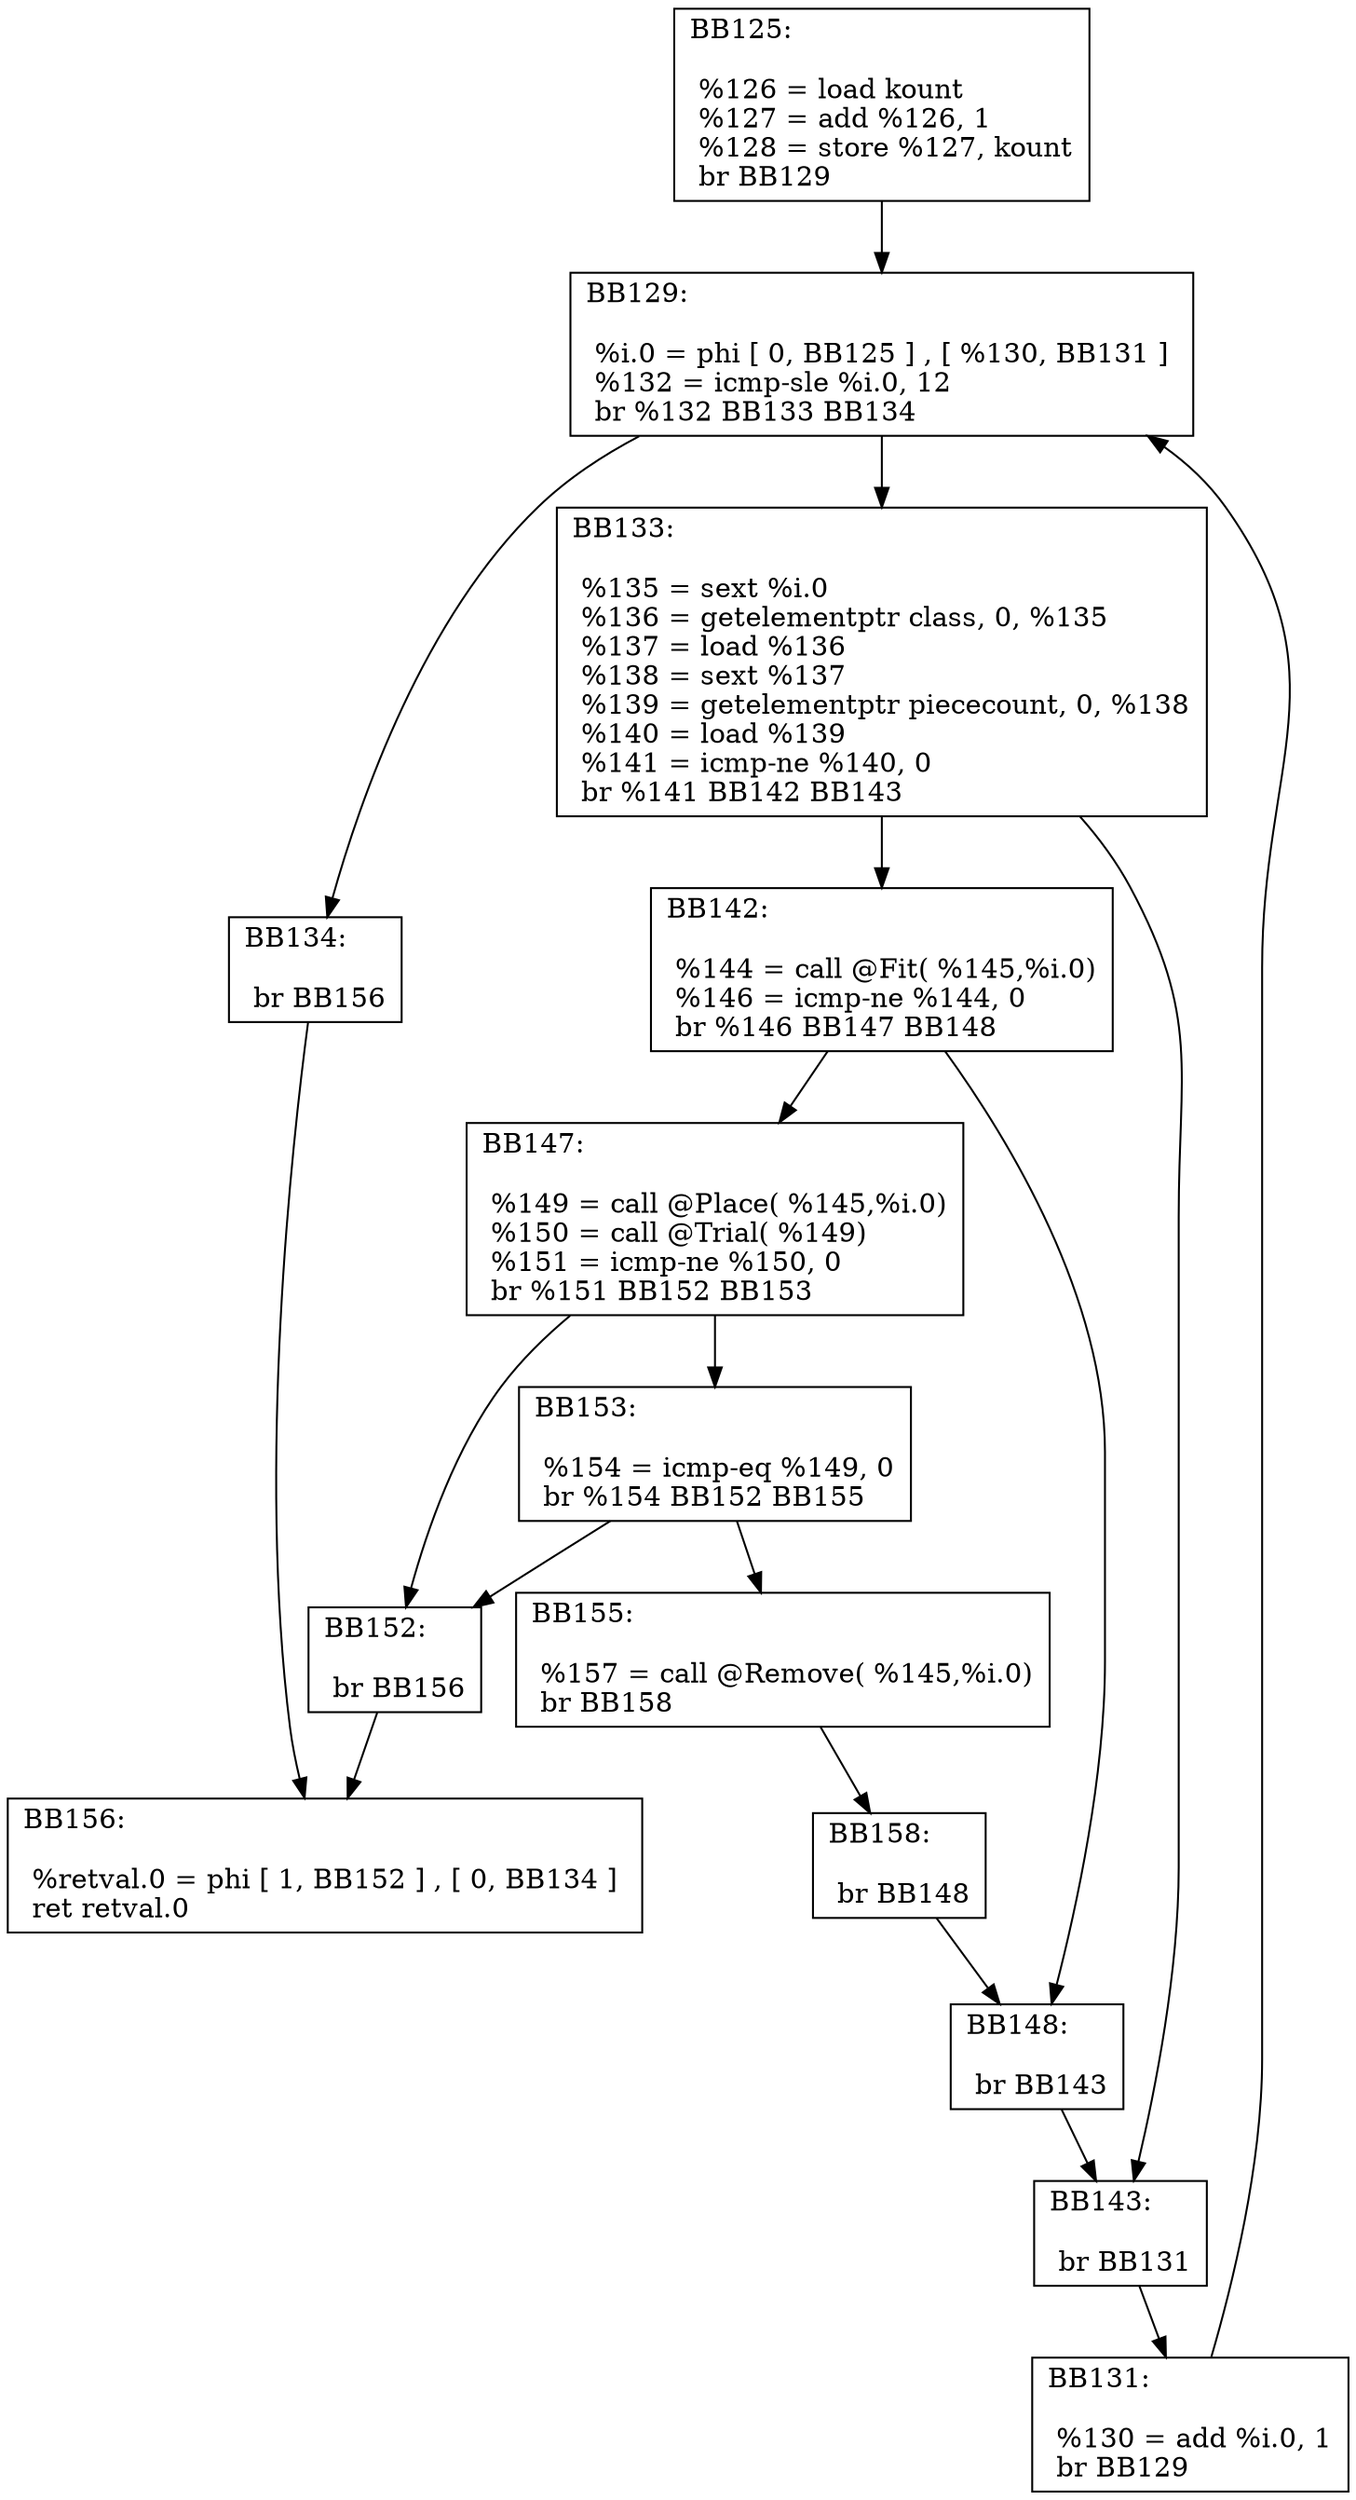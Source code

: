digraph "CFG for 'Trial' function" {
BB125 [shape=record,
    label="{BB125:\l\l
             %126 = load kount\l
             %127 = add %126, 1\l
             %128 = store %127, kount\l
             br BB129\l
             }"];
BB125 -> BB129
BB129 [shape=record,
    label="{BB129:\l\l
             %i.0 = phi [ 0, BB125 ] , [ %130, BB131 ] \l
             %132 = icmp-sle %i.0, 12\l
             br %132 BB133 BB134\l
             }"];
BB129 -> BB133
BB129 -> BB134
BB133 [shape=record,
    label="{BB133:\l\l
             %135 = sext %i.0\l
             %136 = getelementptr class, 0, %135\l
             %137 = load %136\l
             %138 = sext %137\l
             %139 = getelementptr piececount, 0, %138\l
             %140 = load %139\l
             %141 = icmp-ne %140, 0\l
             br %141 BB142 BB143\l
             }"];
BB133 -> BB142
BB133 -> BB143
BB142 [shape=record,
    label="{BB142:\l\l
             %144 = call @Fit( %145,%i.0)\l
             %146 = icmp-ne %144, 0\l
             br %146 BB147 BB148\l
             }"];
BB142 -> BB147
BB142 -> BB148
BB147 [shape=record,
    label="{BB147:\l\l
             %149 = call @Place( %145,%i.0)\l
             %150 = call @Trial( %149)\l
             %151 = icmp-ne %150, 0\l
             br %151 BB152 BB153\l
             }"];
BB147 -> BB152
BB147 -> BB153
BB153 [shape=record,
    label="{BB153:\l\l
             %154 = icmp-eq %149, 0\l
             br %154 BB152 BB155\l
             }"];
BB153 -> BB152
BB153 -> BB155
BB152 [shape=record,
    label="{BB152:\l\l
             br BB156\l
             }"];
BB152 -> BB156
BB155 [shape=record,
    label="{BB155:\l\l
             %157 = call @Remove( %145,%i.0)\l
             br BB158\l
             }"];
BB155 -> BB158
BB158 [shape=record,
    label="{BB158:\l\l
             br BB148\l
             }"];
BB158 -> BB148
BB148 [shape=record,
    label="{BB148:\l\l
             br BB143\l
             }"];
BB148 -> BB143
BB143 [shape=record,
    label="{BB143:\l\l
             br BB131\l
             }"];
BB143 -> BB131
BB131 [shape=record,
    label="{BB131:\l\l
             %130 = add %i.0, 1\l
             br BB129\l
             }"];
BB131 -> BB129
BB134 [shape=record,
    label="{BB134:\l\l
             br BB156\l
             }"];
BB134 -> BB156
BB156 [shape=record,
    label="{BB156:\l\l
             %retval.0 = phi [ 1, BB152 ] , [ 0, BB134 ] \l
             ret retval.0\l
             }"];
}
